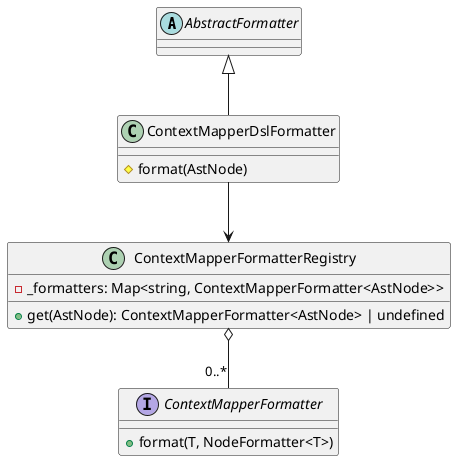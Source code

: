 @startuml
abstract class AbstractFormatter

class ContextMapperDslFormatter {
# format(AstNode)
}

interface ContextMapperFormatter {
+ format(T, NodeFormatter<T>)
}

class ContextMapperFormatterRegistry {
- _formatters: Map<string, ContextMapperFormatter<AstNode>>
+ get(AstNode): ContextMapperFormatter<AstNode> | undefined
}

AbstractFormatter <|-- ContextMapperDslFormatter
ContextMapperDslFormatter --> ContextMapperFormatterRegistry
ContextMapperFormatterRegistry o-- "0..*" ContextMapperFormatter

@enduml